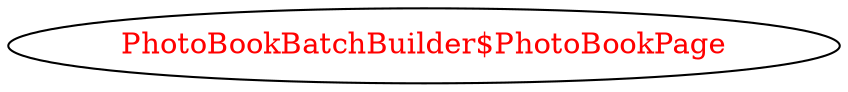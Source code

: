 digraph dependencyGraph {
 concentrate=true;
 ranksep="2.0";
 rankdir="LR"; 
 splines="ortho";
"PhotoBookBatchBuilder$PhotoBookPage" [fontcolor="red"];
}